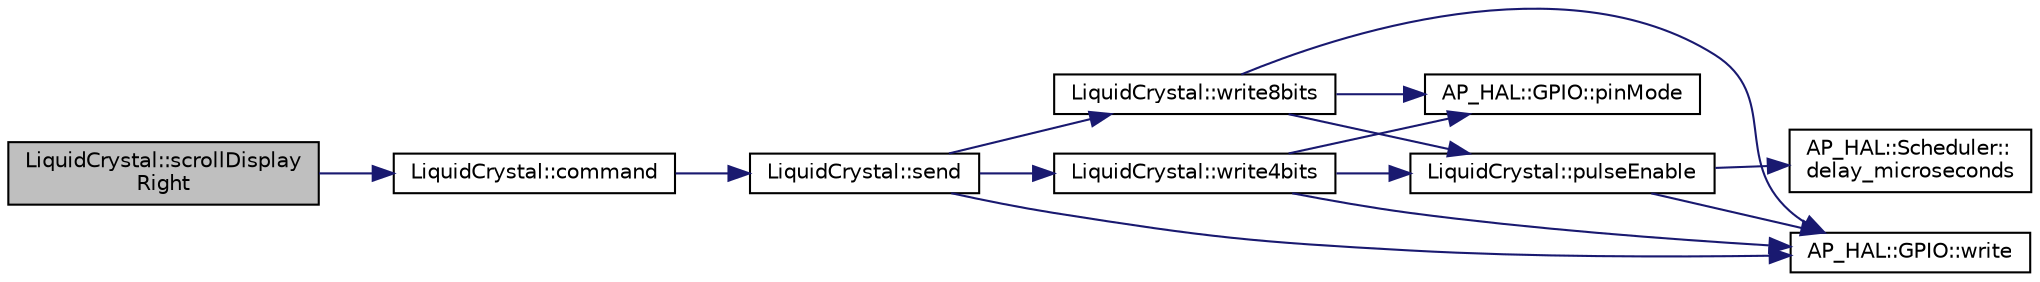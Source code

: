 digraph "LiquidCrystal::scrollDisplayRight"
{
 // INTERACTIVE_SVG=YES
  edge [fontname="Helvetica",fontsize="10",labelfontname="Helvetica",labelfontsize="10"];
  node [fontname="Helvetica",fontsize="10",shape=record];
  rankdir="LR";
  Node1 [label="LiquidCrystal::scrollDisplay\lRight",height=0.2,width=0.4,color="black", fillcolor="grey75", style="filled" fontcolor="black"];
  Node1 -> Node2 [color="midnightblue",fontsize="10",style="solid",fontname="Helvetica"];
  Node2 [label="LiquidCrystal::command",height=0.2,width=0.4,color="black", fillcolor="white", style="filled",URL="$classLiquidCrystal.html#a9aab48e57cd068d0cb63e9c4ca4c47f0"];
  Node2 -> Node3 [color="midnightblue",fontsize="10",style="solid",fontname="Helvetica"];
  Node3 [label="LiquidCrystal::send",height=0.2,width=0.4,color="black", fillcolor="white", style="filled",URL="$classLiquidCrystal.html#a8a1a410acbfd18084fdff4c540876346"];
  Node3 -> Node4 [color="midnightblue",fontsize="10",style="solid",fontname="Helvetica"];
  Node4 [label="AP_HAL::GPIO::write",height=0.2,width=0.4,color="black", fillcolor="white", style="filled",URL="$classAP__HAL_1_1GPIO.html#a2b0664bdab1876e3b0bbcd9064eec88e"];
  Node3 -> Node5 [color="midnightblue",fontsize="10",style="solid",fontname="Helvetica"];
  Node5 [label="LiquidCrystal::write8bits",height=0.2,width=0.4,color="black", fillcolor="white", style="filled",URL="$classLiquidCrystal.html#adc85e29d71f867846c7dee5e968224d8"];
  Node5 -> Node6 [color="midnightblue",fontsize="10",style="solid",fontname="Helvetica"];
  Node6 [label="AP_HAL::GPIO::pinMode",height=0.2,width=0.4,color="black", fillcolor="white", style="filled",URL="$classAP__HAL_1_1GPIO.html#a3dfc60214bd1aa4936d51ca72c045b95"];
  Node5 -> Node4 [color="midnightblue",fontsize="10",style="solid",fontname="Helvetica"];
  Node5 -> Node7 [color="midnightblue",fontsize="10",style="solid",fontname="Helvetica"];
  Node7 [label="LiquidCrystal::pulseEnable",height=0.2,width=0.4,color="black", fillcolor="white", style="filled",URL="$classLiquidCrystal.html#a44d84c010396c993f124d2feb9dc794d"];
  Node7 -> Node4 [color="midnightblue",fontsize="10",style="solid",fontname="Helvetica"];
  Node7 -> Node8 [color="midnightblue",fontsize="10",style="solid",fontname="Helvetica"];
  Node8 [label="AP_HAL::Scheduler::\ldelay_microseconds",height=0.2,width=0.4,color="black", fillcolor="white", style="filled",URL="$classAP__HAL_1_1Scheduler.html#a78c4f1b1f192ac1c99544b6cc8f099b0"];
  Node3 -> Node9 [color="midnightblue",fontsize="10",style="solid",fontname="Helvetica"];
  Node9 [label="LiquidCrystal::write4bits",height=0.2,width=0.4,color="black", fillcolor="white", style="filled",URL="$classLiquidCrystal.html#ae1ad9d020a615296b3ee2d3c140e66c4"];
  Node9 -> Node6 [color="midnightblue",fontsize="10",style="solid",fontname="Helvetica"];
  Node9 -> Node4 [color="midnightblue",fontsize="10",style="solid",fontname="Helvetica"];
  Node9 -> Node7 [color="midnightblue",fontsize="10",style="solid",fontname="Helvetica"];
}
